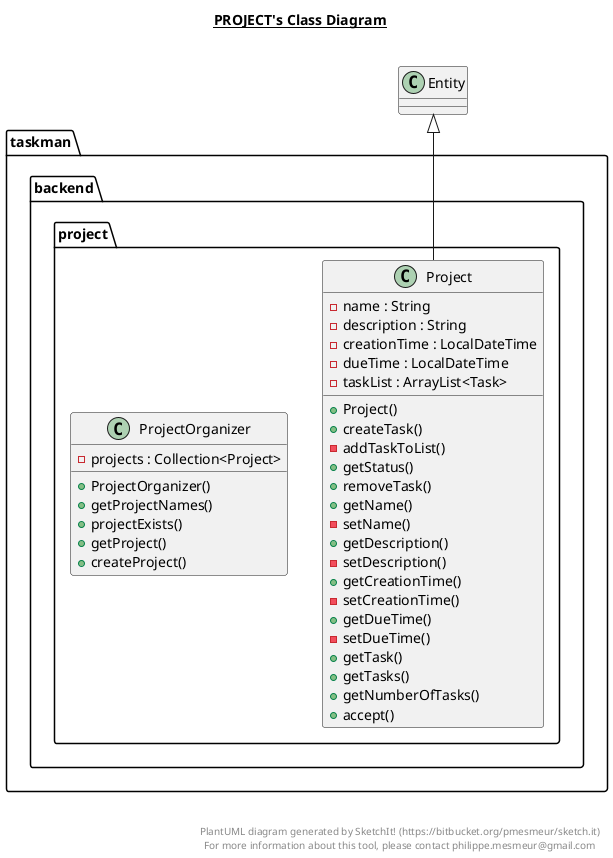 @startuml

title __PROJECT's Class Diagram__\n

  package taskman {
    package taskman.backend {
      package taskman.backend.project {
        class Project {
            - name : String
            - description : String
            - creationTime : LocalDateTime
            - dueTime : LocalDateTime
            - taskList : ArrayList<Task>
            + Project()
            + createTask()
            - addTaskToList()
            + getStatus()
            + removeTask()
            + getName()
            - setName()
            + getDescription()
            - setDescription()
            + getCreationTime()
            - setCreationTime()
            + getDueTime()
            - setDueTime()
            + getTask()
            + getTasks()
            + getNumberOfTasks()
            + accept()
        }
      }
    }
  }
  

  package taskman {
    package taskman.backend {
      package taskman.backend.project {
        class ProjectOrganizer {
            - projects : Collection<Project>
            + ProjectOrganizer()
            + getProjectNames()
            + projectExists()
            + getProject()
            + createProject()
        }
      }
    }
  }
  

  Project -up-|> Entity


right footer


PlantUML diagram generated by SketchIt! (https://bitbucket.org/pmesmeur/sketch.it)
For more information about this tool, please contact philippe.mesmeur@gmail.com
endfooter

@enduml

